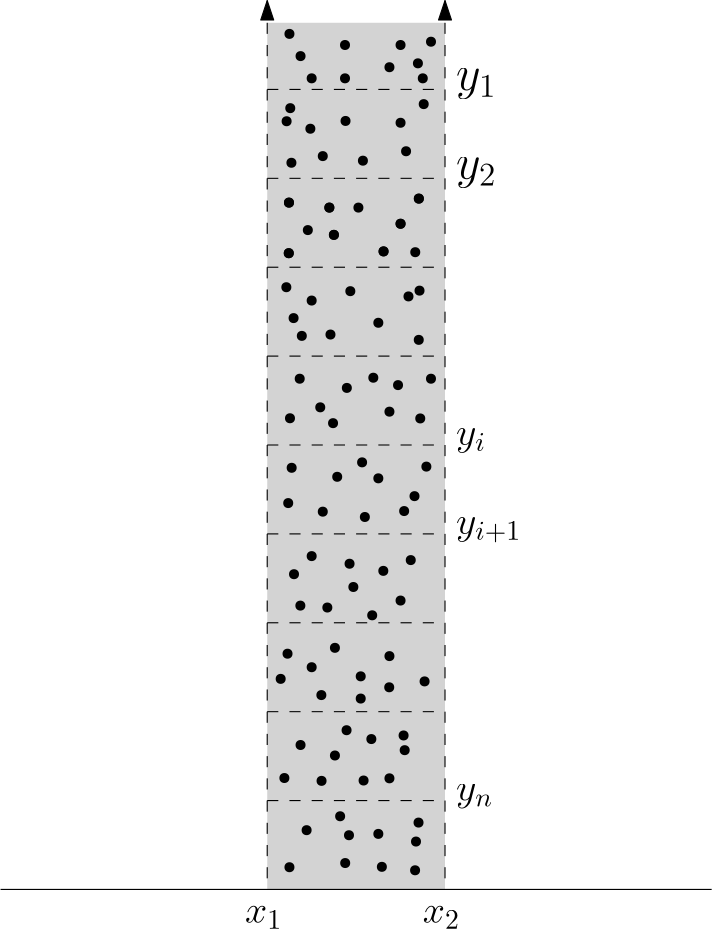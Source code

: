 <?xml version="1.0"?>
<!DOCTYPE ipe SYSTEM "ipe.dtd">
<ipe version="70107" creator="Ipe 7.2.2">
<info created="D:20160503132223" modified="D:20160610200359"/>
<ipestyle name="basic">
<symbol name="arrow/arc(spx)">
<path stroke="sym-stroke" fill="sym-stroke" pen="sym-pen">
0 0 m
-1 0.333 l
-1 -0.333 l
h
</path>
</symbol>
<symbol name="arrow/farc(spx)">
<path stroke="sym-stroke" fill="white" pen="sym-pen">
0 0 m
-1 0.333 l
-1 -0.333 l
h
</path>
</symbol>
<symbol name="mark/circle(sx)" transformations="translations">
<path fill="sym-stroke">
0.6 0 0 0.6 0 0 e
0.4 0 0 0.4 0 0 e
</path>
</symbol>
<symbol name="mark/disk(sx)" transformations="translations">
<path fill="sym-stroke">
0.6 0 0 0.6 0 0 e
</path>
</symbol>
<symbol name="mark/fdisk(sfx)" transformations="translations">
<group>
<path fill="sym-fill">
0.5 0 0 0.5 0 0 e
</path>
<path fill="sym-stroke" fillrule="eofill">
0.6 0 0 0.6 0 0 e
0.4 0 0 0.4 0 0 e
</path>
</group>
</symbol>
<symbol name="mark/box(sx)" transformations="translations">
<path fill="sym-stroke" fillrule="eofill">
-0.6 -0.6 m
0.6 -0.6 l
0.6 0.6 l
-0.6 0.6 l
h
-0.4 -0.4 m
0.4 -0.4 l
0.4 0.4 l
-0.4 0.4 l
h
</path>
</symbol>
<symbol name="mark/square(sx)" transformations="translations">
<path fill="sym-stroke">
-0.6 -0.6 m
0.6 -0.6 l
0.6 0.6 l
-0.6 0.6 l
h
</path>
</symbol>
<symbol name="mark/fsquare(sfx)" transformations="translations">
<group>
<path fill="sym-fill">
-0.5 -0.5 m
0.5 -0.5 l
0.5 0.5 l
-0.5 0.5 l
h
</path>
<path fill="sym-stroke" fillrule="eofill">
-0.6 -0.6 m
0.6 -0.6 l
0.6 0.6 l
-0.6 0.6 l
h
-0.4 -0.4 m
0.4 -0.4 l
0.4 0.4 l
-0.4 0.4 l
h
</path>
</group>
</symbol>
<symbol name="mark/cross(sx)" transformations="translations">
<group>
<path fill="sym-stroke">
-0.43 -0.57 m
0.57 0.43 l
0.43 0.57 l
-0.57 -0.43 l
h
</path>
<path fill="sym-stroke">
-0.43 0.57 m
0.57 -0.43 l
0.43 -0.57 l
-0.57 0.43 l
h
</path>
</group>
</symbol>
<symbol name="arrow/fnormal(spx)">
<path stroke="sym-stroke" fill="white" pen="sym-pen">
0 0 m
-1 0.333 l
-1 -0.333 l
h
</path>
</symbol>
<symbol name="arrow/pointed(spx)">
<path stroke="sym-stroke" fill="sym-stroke" pen="sym-pen">
0 0 m
-1 0.333 l
-0.8 0 l
-1 -0.333 l
h
</path>
</symbol>
<symbol name="arrow/fpointed(spx)">
<path stroke="sym-stroke" fill="white" pen="sym-pen">
0 0 m
-1 0.333 l
-0.8 0 l
-1 -0.333 l
h
</path>
</symbol>
<symbol name="arrow/linear(spx)">
<path stroke="sym-stroke" pen="sym-pen">
-1 0.333 m
0 0 l
-1 -0.333 l
</path>
</symbol>
<symbol name="arrow/fdouble(spx)">
<path stroke="sym-stroke" fill="white" pen="sym-pen">
0 0 m
-1 0.333 l
-1 -0.333 l
h
-1 0 m
-2 0.333 l
-2 -0.333 l
h
</path>
</symbol>
<symbol name="arrow/double(spx)">
<path stroke="sym-stroke" fill="sym-stroke" pen="sym-pen">
0 0 m
-1 0.333 l
-1 -0.333 l
h
-1 0 m
-2 0.333 l
-2 -0.333 l
h
</path>
</symbol>
<pen name="heavier" value="0.8"/>
<pen name="fat" value="1.2"/>
<pen name="ultrafat" value="2"/>
<symbolsize name="large" value="5"/>
<symbolsize name="small" value="2"/>
<symbolsize name="tiny" value="1.1"/>
<arrowsize name="large" value="10"/>
<arrowsize name="small" value="5"/>
<arrowsize name="tiny" value="3"/>
<color name="red" value="1 0 0"/>
<color name="green" value="0 1 0"/>
<color name="blue" value="0 0 1"/>
<color name="yellow" value="1 1 0"/>
<color name="orange" value="1 0.647 0"/>
<color name="gold" value="1 0.843 0"/>
<color name="purple" value="0.627 0.125 0.941"/>
<color name="gray" value="0.745"/>
<color name="brown" value="0.647 0.165 0.165"/>
<color name="navy" value="0 0 0.502"/>
<color name="pink" value="1 0.753 0.796"/>
<color name="seagreen" value="0.18 0.545 0.341"/>
<color name="turquoise" value="0.251 0.878 0.816"/>
<color name="violet" value="0.933 0.51 0.933"/>
<color name="darkblue" value="0 0 0.545"/>
<color name="darkcyan" value="0 0.545 0.545"/>
<color name="darkgray" value="0.663"/>
<color name="darkgreen" value="0 0.392 0"/>
<color name="darkmagenta" value="0.545 0 0.545"/>
<color name="darkorange" value="1 0.549 0"/>
<color name="darkred" value="0.545 0 0"/>
<color name="lightblue" value="0.678 0.847 0.902"/>
<color name="lightcyan" value="0.878 1 1"/>
<color name="lightgray" value="0.827"/>
<color name="lightgreen" value="0.565 0.933 0.565"/>
<color name="lightyellow" value="1 1 0.878"/>
<dashstyle name="dashed" value="[4] 0"/>
<dashstyle name="dotted" value="[1 3] 0"/>
<dashstyle name="dash dotted" value="[4 2 1 2] 0"/>
<dashstyle name="dash dot dotted" value="[4 2 1 2 1 2] 0"/>
<textsize name="large" value="\large"/>
<textsize name="Large" value="\Large"/>
<textsize name="LARGE" value="\LARGE"/>
<textsize name="huge" value="\huge"/>
<textsize name="Huge" value="\Huge"/>
<textsize name="small" value="\small"/>
<textsize name="footnote" value="\footnotesize"/>
<textsize name="tiny" value="\tiny"/>
<textstyle name="center" begin="\begin{center}" end="\end{center}"/>
<textstyle name="itemize" begin="\begin{itemize}" end="\end{itemize}"/>
<textstyle name="item" begin="\begin{itemize}\item{}" end="\end{itemize}"/>
<gridsize name="4 pts" value="4"/>
<gridsize name="8 pts (~3 mm)" value="8"/>
<gridsize name="16 pts (~6 mm)" value="16"/>
<gridsize name="32 pts (~12 mm)" value="32"/>
<gridsize name="10 pts (~3.5 mm)" value="10"/>
<gridsize name="20 pts (~7 mm)" value="20"/>
<gridsize name="14 pts (~5 mm)" value="14"/>
<gridsize name="28 pts (~10 mm)" value="28"/>
<gridsize name="56 pts (~20 mm)" value="56"/>
<anglesize name="90 deg" value="90"/>
<anglesize name="60 deg" value="60"/>
<anglesize name="45 deg" value="45"/>
<anglesize name="30 deg" value="30"/>
<anglesize name="22.5 deg" value="22.5"/>
<tiling name="falling" angle="-60" step="4" width="1"/>
<tiling name="rising" angle="30" step="4" width="1"/>
</ipestyle>
<page>
<layer name="alpha"/>
<view layers="alpha" active="alpha"/>
<use layer="alpha" matrix="1 0 0 1 117.293 29.4107" name="mark/disk(sx)" pos="192 680" size="normal" stroke="black"/>
<path fill="lightgray">
256 792 m
256 480 l
320 480 l
320 792 l
h
</path>
<path stroke="black" fill="lightgray" dash="dashed" rarrow="normal/normal">
256 800 m
256 480 l
256 480 l
</path>
<path stroke="black" fill="lightgray" dash="dashed" rarrow="normal/normal">
320 800 m
320 480 l
320 480 l
</path>
<use matrix="1 0 0 1 -59.1716 37.4637" name="mark/disk(sx)" pos="348 688" size="normal" stroke="black"/>
<use matrix="1 0 0 1 54.6199 49.368" name="mark/disk(sx)" pos="216 668" size="normal" stroke="black"/>
<use matrix="1 0 0 1 69.6404 53.2544" name="mark/disk(sx)" pos="216 544" size="normal" stroke="black"/>
<use matrix="1 0 0 1 42.3655 37.4637" name="mark/disk(sx)" pos="236 688" size="normal" stroke="black"/>
<path stroke="black" fill="lightgray" dash="dashed">
256 768 m
320 768 l
320 768 l
</path>
<path matrix="1 0 0 1 0 -16" stroke="black" fill="lightgray" dash="dashed">
256 752 m
320 752 l
320 752 l
</path>
<path matrix="0.8 0 0 1 57.6 0" stroke="black">
448 480 m
128 480 l
128 480 l
</path>
<path stroke="black" fill="lightgray" dash="dashed">
256 704 m
320 704 l
320 704 l
</path>
<path stroke="black" fill="lightgray" dash="dashed">
256 672 m
320 672 l
320 672 l
</path>
<path stroke="black" fill="lightgray" dash="dashed">
256 640 m
320 640 l
320 640 l
</path>
<path stroke="black" fill="lightgray" dash="dashed">
256 608 m
320 608 l
320 608 l
</path>
<path matrix="1 0 0 1 0 -32" stroke="black" fill="lightgray" dash="dashed">
256 608 m
320 608 l
320 608 l
</path>
<path matrix="1 0 0 1 0 -96" stroke="black" fill="lightgray" dash="dashed">
256 608 m
320 608 l
320 608 l
</path>
<text matrix="1 0 0 1 -4 0" transformations="translations" pos="252 468" stroke="black" type="label" width="13.462" height="6.179" depth="2.15" valign="baseline" size="Large">$x_1$</text>
<text matrix="1 0 0 1 0 -4" transformations="translations" pos="312 472" stroke="black" type="label" width="13.462" height="6.179" depth="2.15" valign="baseline" size="Large">$x_2$</text>
<text matrix="1 0 0 1 -4 -4" transformations="translations" pos="328 772" stroke="black" type="label" width="14.57" height="7.41" depth="3.35" valign="baseline" size="LARGE">$y_1$</text>
<text transformations="translations" pos="324 736" stroke="black" type="label" width="14.57" height="7.41" depth="3.35" valign="baseline" size="LARGE">$y_2$</text>
<text matrix="1 0 0 1 -4 0" transformations="translations" pos="328 640" stroke="black" type="label" width="10.78" height="6.176" depth="2.79" valign="baseline" size="Large">$y_i$</text>
<text transformations="translations" pos="324 608" stroke="black" type="label" width="23.51" height="6.179" depth="2.98" valign="baseline" size="Large">$y_{i+1}$</text>
<text transformations="translations" pos="324 512" stroke="black" type="label" width="13.327" height="6.176" depth="2.79" valign="baseline" size="Large">$y_n$</text>
<use matrix="1 0 0 1 178.959 9.18343" name="mark/disk(sx)" pos="136 776" size="normal" stroke="black"/>
<use matrix="1 0 0 1 162.249 -2.59949" name="mark/disk(sx)" pos="148 780" size="normal" stroke="black"/>
<use matrix="1 0 0 1 140 -4" name="mark/disk(sx)" pos="172 776" size="normal" stroke="black"/>
<use matrix="1 0 0 1 64 0" name="mark/disk(sx)" pos="204 780" size="normal" stroke="black"/>
<use matrix="1 0 0 1 40 4" name="mark/disk(sx)" pos="232 768" size="normal" stroke="black"/>
<use matrix="1 0 0 1 72 8" name="mark/disk(sx)" pos="212 764" size="normal" stroke="black"/>
<use matrix="1 0 0 1 64 8" name="mark/disk(sx)" pos="220 776" size="normal" stroke="black"/>
<use matrix="1 0 0 1 72 4" name="mark/disk(sx)" pos="232 780" size="normal" stroke="black"/>
<use name="mark/disk(sx)" pos="264 788" size="normal" stroke="black"/>
<use name="mark/disk(sx)" pos="300 776" size="normal" stroke="black"/>
<use matrix="1 0 0 1 134.449 14.3555" name="mark/disk(sx)" pos="156 728" size="normal" stroke="black"/>
<use matrix="1 0 0 1 87.5321 17.8568" name="mark/disk(sx)" pos="184 736" size="normal" stroke="black"/>
<use matrix="1 0 0 1 104.338 42.7159" name="mark/disk(sx)" pos="208 720" size="normal" stroke="black"/>
<use matrix="1 0 0 1 82.9807 4.55209" name="mark/disk(sx)" pos="180 752" size="normal" stroke="black"/>
<use matrix="1 0 0 1 124.295 33.2625" name="mark/disk(sx)" pos="140 728" size="normal" stroke="black"/>
<use matrix="1 0 0 1 -155.807 20.6579" name="mark/disk(sx)" pos="440 736" size="normal" stroke="black"/>
<use matrix="1 0 0 1 28.711 5.60246" name="mark/disk(sx)" pos="236 736" size="normal" stroke="black"/>
<use matrix="1 0 0 1 -22.0148 9.75106" name="mark/disk(sx)" pos="328 736" size="normal" stroke="black"/>
<use matrix="1 0 0 1 0.00045282 0.00041952" name="mark/disk(sx)" pos="276 744" size="normal" stroke="black"/>
<use matrix="1 0 0 1 0.00045282 0.00041952" name="mark/disk(sx)" pos="304 756" size="normal" stroke="black"/>
<use matrix="1 0 0 1 -57.4208 0.700193" name="mark/disk(sx)" pos="368 728" size="normal" stroke="black"/>
<use matrix="1 0 0 1 -58.121 -6.30236" name="mark/disk(sx)" pos="356 716" size="normal" stroke="black"/>
<use matrix="1 0 0 1 79.8293 19.257" name="mark/disk(sx)" pos="184 708" size="normal" stroke="black"/>
<use matrix="1 0 0 1 15.756 1.05032" name="mark/disk(sx)" pos="248 708" size="normal" stroke="black"/>
<use matrix="1 0 0 1 0.00019285 -0.350187" name="mark/disk(sx)" pos="304 720" size="normal" stroke="black"/>
<use matrix="1 0 0 1 0.00019285 -0.350187" name="mark/disk(sx)" pos="280 716" size="normal" stroke="black"/>
<use matrix="1 0 0 1 117.293 29.4105" name="mark/disk(sx)" pos="192 680" size="normal" stroke="black"/>
<use matrix="1 0 0 1 42.3652 37.4635" name="mark/disk(sx)" pos="236 688" size="normal" stroke="black"/>
<use matrix="1 0 0 1 -57.4211 0.700006" name="mark/disk(sx)" pos="368 728" size="normal" stroke="black"/>
<use matrix="1 0 0 1 -58.1213 -6.30255" name="mark/disk(sx)" pos="356 716" size="normal" stroke="black"/>
<use matrix="1 0 0 1 79.829 19.2568" name="mark/disk(sx)" pos="184 708" size="normal" stroke="black"/>
<use matrix="1 0 0 1 15.7557 1.05013" name="mark/disk(sx)" pos="248 708" size="normal" stroke="black"/>
<use matrix="1 0 0 1 -0.00010311 -0.350374" name="mark/disk(sx)" pos="304 720" size="normal" stroke="black"/>
<use matrix="1 0 0 1 -0.00010311 -0.350374" name="mark/disk(sx)" pos="280 716" size="normal" stroke="black"/>
<use matrix="1 0 0 1 -106.509 -98.3163" name="mark/disk(sx)" pos="372 784" size="normal" stroke="black"/>
<use matrix="1 0 0 1 -61.4472 21.8476" name="mark/disk(sx)" pos="372 656" size="normal" stroke="black"/>
<use matrix="1 0 0 1 -85.1159 -79.1993" name="mark/disk(sx)" pos="348 776" size="normal" stroke="black"/>
<use matrix="1 0 0 1 158.853 25.4885" name="mark/disk(sx)" pos="148 668" size="normal" stroke="black"/>
<use matrix="1 0 0 1 -126.081 11.3784" name="mark/disk(sx)" pos="412 684" size="normal" stroke="black"/>
<use matrix="1 0 0 1 98.7708 27.7643" name="mark/disk(sx)" pos="180 652" size="normal" stroke="black"/>
<use matrix="1 0 0 1 132.453 7.2818" name="mark/disk(sx)" pos="136 672" size="normal" stroke="black"/>
<use matrix="1 0 0 1 -125.171 19.5713" name="mark/disk(sx)" pos="436 676" size="normal" stroke="black"/>
<use matrix="1 0 0 1 -0.00028508 -0.00086524" name="mark/disk(sx)" pos="272 692" size="normal" stroke="black"/>
<use matrix="1 0 0 1 -0.00028508 -0.00086524" name="mark/disk(sx)" pos="296 684" size="normal" stroke="black"/>
<use matrix="1 0 0 1 -101.047 31.8617" name="mark/disk(sx)" pos="416 632" size="normal" stroke="black"/>
<use matrix="1 0 0 1 -57.8064 28.2204" name="mark/disk(sx)" pos="352 636" size="normal" stroke="black"/>
<use matrix="1 0 0 1 -47.3376 4.55176" name="mark/disk(sx)" pos="332 656" size="normal" stroke="black"/>
<use matrix="1 0 0 1 -132.909 -122.44" name="mark/disk(sx)" pos="408 776" size="normal" stroke="black"/>
<use matrix="1 0 0 1 -132.909 -122.44" name="mark/disk(sx)" pos="444 772" size="normal" stroke="black"/>
<use matrix="1 0 0 1 -132.909 -122.44" name="mark/disk(sx)" pos="436 784" size="normal" stroke="black"/>
<use matrix="1 0 0 1 43.6955 31.8615" name="mark/disk(sx)" pos="224 632" size="normal" stroke="black"/>
<use matrix="1 0 0 1 8.1926 -6.37245" name="mark/disk(sx)" pos="256 656" size="normal" stroke="black"/>
<use matrix="1 0 0 1 43.6955 31.8615" name="mark/disk(sx)" pos="236 616" size="normal" stroke="black"/>
<use matrix="1 0 0 1 -0.00038749 -0.00012423" name="mark/disk(sx)" pos="300 652" size="normal" stroke="black"/>
<use matrix="1 0 0 1 -50.9782 29.5856" name="mark/disk(sx)" pos="360 592" size="normal" stroke="black"/>
<use matrix="1 0 0 1 -92.8535 -5.91735" name="mark/disk(sx)" pos="384 620" size="normal" stroke="black"/>
<use matrix="1 0 0 1 -153.846 17.7513" name="mark/disk(sx)" pos="444 616" size="normal" stroke="black"/>
<use matrix="1 0 0 1 149.294 28.2206" name="mark/disk(sx)" pos="156 588" size="normal" stroke="black"/>
<use matrix="1 0 0 1 149.294 28.2206" name="mark/disk(sx)" pos="164 604" size="normal" stroke="black"/>
<use matrix="1 0 0 1 75.5579 -0.91005" name="mark/disk(sx)" pos="188 620" size="normal" stroke="black"/>
<use matrix="1 0 0 1 145.198 4.55194" name="mark/disk(sx)" pos="136 624" size="normal" stroke="black"/>
<use matrix="1 0 0 1 52.7996 47.7927" name="mark/disk(sx)" pos="212 584" size="normal" stroke="black"/>
<use matrix="1 0 0 1 0.00027068 0.00028133" name="mark/disk(sx)" pos="276 616" size="normal" stroke="black"/>
<use matrix="1 0 0 1 0.00027068 0.00028133" name="mark/disk(sx)" pos="296 628" size="normal" stroke="black"/>
<use matrix="1 0 0 1 -108.33 14.5648" name="mark/disk(sx)" pos="416 584" size="normal" stroke="black"/>
<use matrix="1 0 0 1 15.9307 -1.82115" name="mark/disk(sx)" pos="252 584" size="normal" stroke="black"/>
<use matrix="1 0 0 1 -48.9924 -11.1175" name="mark/disk(sx)" pos="336 600" size="normal" stroke="black"/>
<use matrix="1 0 0 1 -62.3579 25.4888" name="mark/disk(sx)" pos="340 556" size="normal" stroke="black"/>
<use matrix="1 0 0 1 -62.3579 25.4888" name="mark/disk(sx)" pos="328 568" size="normal" stroke="black"/>
<use matrix="1 0 0 1 -0.00012979 -0.00048724" name="mark/disk(sx)" pos="304 584" size="normal" stroke="black"/>
<use matrix="1 0 0 1 -0.00012979 -0.00048724" name="mark/disk(sx)" pos="272 600" size="normal" stroke="black"/>
<use matrix="1 0 0 1 113.792 38.6888" name="mark/disk(sx)" pos="184 556" size="normal" stroke="black"/>
<use matrix="1 0 0 1 113.792 38.6888" name="mark/disk(sx)" pos="180 540" size="normal" stroke="black"/>
<use matrix="1 0 0 1 -60.0817 32.772" name="mark/disk(sx)" pos="360 520" size="normal" stroke="black"/>
<use matrix="1 0 0 1 91.4886 45.9718" name="mark/disk(sx)" pos="184 504" size="normal" stroke="black"/>
<use matrix="1 0 0 1 72.3716 50.9786" name="mark/disk(sx)" pos="208 516" size="normal" stroke="black"/>
<use matrix="1 0 0 1 27.3102 36.8685" name="mark/disk(sx)" pos="236 528" size="normal" stroke="black"/>
<use matrix="1 0 0 1 0.00020248 0.0000494" name="mark/disk(sx)" pos="272 560" size="normal" stroke="black"/>
<use matrix="1 0 0 1 0.00020248 0.0000494" name="mark/disk(sx)" pos="300 564" size="normal" stroke="black"/>
<use matrix="1 0 0 1 -118.343 -7.28291" name="mark/disk(sx)" pos="408 564" size="normal" stroke="black"/>
<use matrix="1 0 0 1 -118.343 -7.28291" name="mark/disk(sx)" pos="408 556" size="normal" stroke="black"/>
<use matrix="1 0 0 1 -115.157 -8.19324" name="mark/disk(sx)" pos="376 564" size="normal" stroke="black"/>
<use matrix="1 0 0 1 -123.35 -9.10357" name="mark/disk(sx)" pos="436 564" size="normal" stroke="black"/>
<path matrix="1 0 0 1 -0.00027681 -64.0004" stroke="black" fill="lightgray" dash="dashed">
256 608 m
320 608 l
320 608 l
</path>
<use matrix="1 0 0 1 -93.3087 23.2133" name="mark/disk(sx)" pos="384 496" size="normal" stroke="black"/>
<use matrix="1 0 0 1 -56.4402 -0.91058" name="mark/disk(sx)" pos="332 520" size="normal" stroke="black"/>
<use matrix="1 0 0 1 -59.6264 28.2201" name="mark/disk(sx)" pos="340 500" size="normal" stroke="black"/>
<use matrix="1 0 0 1 157.487 34.1369" name="mark/disk(sx)" pos="148 496" size="normal" stroke="black"/>
<use matrix="1 0 0 1 130.178 -51.8895" name="mark/disk(sx)" pos="132 572" size="normal" stroke="black"/>
<use matrix="1 0 0 1 157.487 34.1369" name="mark/disk(sx)" pos="136 500" size="normal" stroke="black"/>
<use matrix="1 0 0 1 65.0889 51.4332" name="mark/disk(sx)" pos="240 484" size="normal" stroke="black"/>
<use matrix="1 0 0 1 80.5645 37.323" name="mark/disk(sx)" pos="204 500" size="normal" stroke="black"/>
<use matrix="1 0 0 1 0.00011411 -0.00066178" name="mark/disk(sx)" pos="300 520" size="normal" stroke="black"/>
<use matrix="1 0 0 1 0.00011411 -0.00066178" name="mark/disk(sx)" pos="268 532" size="normal" stroke="black"/>
<use matrix="1 0 0 1 -98.7707 -9.10336" name="mark/disk(sx)" pos="408 496" size="normal" stroke="black"/>
<use matrix="1 0 0 1 -121.529 -15.9308" name="mark/disk(sx)" pos="432 520" size="normal" stroke="black"/>
<use matrix="1 0 0 1 -133.819 -18.6618" name="mark/disk(sx)" pos="404 520" size="normal" stroke="black"/>
<use matrix="1 0 0 1 0.00036861 -0.00004345" name="mark/disk(sx)" pos="264 488" size="normal" stroke="black"/>
<use matrix="1 0 0 1 0.00036861 -0.00004345" name="mark/disk(sx)" pos="296 500" size="normal" stroke="black"/>
<use matrix="1 0 0 1 -147.929 -30.4957" name="mark/disk(sx)" pos="432 520" size="normal" stroke="black"/>
<use matrix="1 0 0 1 -146.564 -20.482" name="mark/disk(sx)" pos="432 520" size="normal" stroke="black"/>
<use matrix="1 0 0 1 -134.729 -31.8612" name="mark/disk(sx)" pos="432 520" size="normal" stroke="black"/>
<use matrix="1 0 0 1 -122.44 -22.7579" name="mark/disk(sx)" pos="432 520" size="normal" stroke="black"/>
<use matrix="1 0 0 1 -149.75 -13.6545" name="mark/disk(sx)" pos="432 520" size="normal" stroke="black"/>
</page>
</ipe>
